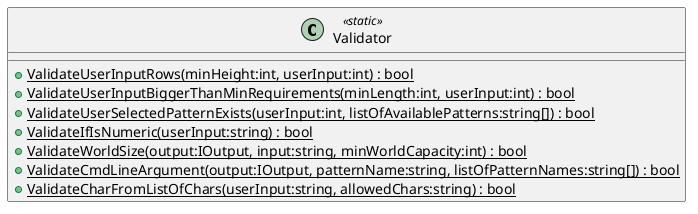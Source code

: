 @startuml
class Validator <<static>> {
    + {static} ValidateUserInputRows(minHeight:int, userInput:int) : bool
    + {static} ValidateUserInputBiggerThanMinRequirements(minLength:int, userInput:int) : bool
    + {static} ValidateUserSelectedPatternExists(userInput:int, listOfAvailablePatterns:string[]) : bool
    + {static} ValidateIfIsNumeric(userInput:string) : bool
    + {static} ValidateWorldSize(output:IOutput, input:string, minWorldCapacity:int) : bool
    + {static} ValidateCmdLineArgument(output:IOutput, patternName:string, listOfPatternNames:string[]) : bool
    + {static} ValidateCharFromListOfChars(userInput:string, allowedChars:string) : bool
}
@enduml
